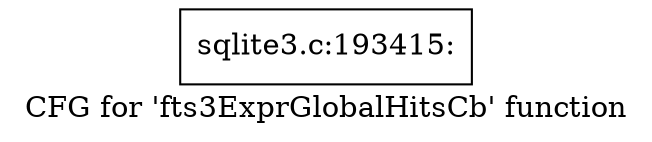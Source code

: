 digraph "CFG for 'fts3ExprGlobalHitsCb' function" {
	label="CFG for 'fts3ExprGlobalHitsCb' function";

	Node0x55c0fb38d170 [shape=record,label="{sqlite3.c:193415:}"];
}
